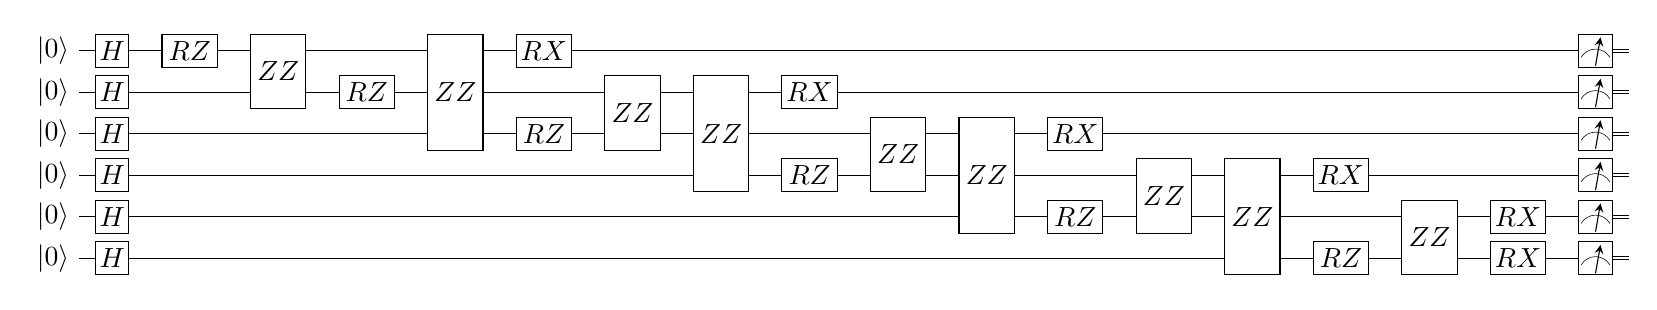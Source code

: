 \begin{tikzpicture}[scale=1.0,x=1pt,y=1pt]
\filldraw[color=white] (0.0, -7.5) rectangle (560.0, 82.5);
% Drawing wires
% Line 2: a W |0\rangle
\draw[color=black] (0.0,75.0) -- (548.0,75.0);
\draw[color=black] (548.0,74.5) -- (560.0,74.5);
\draw[color=black] (548.0,75.5) -- (560.0,75.5);
\draw[color=black] (0.0,75.0) node[left] {$|0\rangle$};
% Line 3: b W |0\rangle
\draw[color=black] (0.0,60.0) -- (548.0,60.0);
\draw[color=black] (548.0,59.5) -- (560.0,59.5);
\draw[color=black] (548.0,60.5) -- (560.0,60.5);
\draw[color=black] (0.0,60.0) node[left] {$|0\rangle$};
% Line 4: c W |0\rangle
\draw[color=black] (0.0,45.0) -- (548.0,45.0);
\draw[color=black] (548.0,44.5) -- (560.0,44.5);
\draw[color=black] (548.0,45.5) -- (560.0,45.5);
\draw[color=black] (0.0,45.0) node[left] {$|0\rangle$};
% Line 5: d W |0\rangle
\draw[color=black] (0.0,30.0) -- (548.0,30.0);
\draw[color=black] (548.0,29.5) -- (560.0,29.5);
\draw[color=black] (548.0,30.5) -- (560.0,30.5);
\draw[color=black] (0.0,30.0) node[left] {$|0\rangle$};
% Line 6: e W |0\rangle
\draw[color=black] (0.0,15.0) -- (548.0,15.0);
\draw[color=black] (548.0,14.5) -- (560.0,14.5);
\draw[color=black] (548.0,15.5) -- (560.0,15.5);
\draw[color=black] (0.0,15.0) node[left] {$|0\rangle$};
% Line 7: f W |0\rangle
\draw[color=black] (0.0,0.0) -- (548.0,0.0);
\draw[color=black] (548.0,-0.5) -- (560.0,-0.5);
\draw[color=black] (548.0,0.5) -- (560.0,0.5);
\draw[color=black] (0.0,0.0) node[left] {$|0\rangle$};
% Done with wires; drawing gates
% Line 8: a H
\begin{scope}
\draw[fill=white] (12.0, 75.0) +(-45.0:8.485pt and 8.485pt) -- +(45.0:8.485pt and 8.485pt) -- +(135.0:8.485pt and 8.485pt) -- +(225.0:8.485pt and 8.485pt) -- cycle;
\clip (12.0, 75.0) +(-45.0:8.485pt and 8.485pt) -- +(45.0:8.485pt and 8.485pt) -- +(135.0:8.485pt and 8.485pt) -- +(225.0:8.485pt and 8.485pt) -- cycle;
\draw (12.0, 75.0) node {$H$};
\end{scope}
% Line 10: b H
\begin{scope}
\draw[fill=white] (12.0, 60.0) +(-45.0:8.485pt and 8.485pt) -- +(45.0:8.485pt and 8.485pt) -- +(135.0:8.485pt and 8.485pt) -- +(225.0:8.485pt and 8.485pt) -- cycle;
\clip (12.0, 60.0) +(-45.0:8.485pt and 8.485pt) -- +(45.0:8.485pt and 8.485pt) -- +(135.0:8.485pt and 8.485pt) -- +(225.0:8.485pt and 8.485pt) -- cycle;
\draw (12.0, 60.0) node {$H$};
\end{scope}
% Line 13: c H
\begin{scope}
\draw[fill=white] (12.0, 45.0) +(-45.0:8.485pt and 8.485pt) -- +(45.0:8.485pt and 8.485pt) -- +(135.0:8.485pt and 8.485pt) -- +(225.0:8.485pt and 8.485pt) -- cycle;
\clip (12.0, 45.0) +(-45.0:8.485pt and 8.485pt) -- +(45.0:8.485pt and 8.485pt) -- +(135.0:8.485pt and 8.485pt) -- +(225.0:8.485pt and 8.485pt) -- cycle;
\draw (12.0, 45.0) node {$H$};
\end{scope}
% Line 18: d H
\begin{scope}
\draw[fill=white] (12.0, 30.0) +(-45.0:8.485pt and 8.485pt) -- +(45.0:8.485pt and 8.485pt) -- +(135.0:8.485pt and 8.485pt) -- +(225.0:8.485pt and 8.485pt) -- cycle;
\clip (12.0, 30.0) +(-45.0:8.485pt and 8.485pt) -- +(45.0:8.485pt and 8.485pt) -- +(135.0:8.485pt and 8.485pt) -- +(225.0:8.485pt and 8.485pt) -- cycle;
\draw (12.0, 30.0) node {$H$};
\end{scope}
% Line 23: e H
\begin{scope}
\draw[fill=white] (12.0, 15.0) +(-45.0:8.485pt and 8.485pt) -- +(45.0:8.485pt and 8.485pt) -- +(135.0:8.485pt and 8.485pt) -- +(225.0:8.485pt and 8.485pt) -- cycle;
\clip (12.0, 15.0) +(-45.0:8.485pt and 8.485pt) -- +(45.0:8.485pt and 8.485pt) -- +(135.0:8.485pt and 8.485pt) -- +(225.0:8.485pt and 8.485pt) -- cycle;
\draw (12.0, 15.0) node {$H$};
\end{scope}
% Line 28: f H
\begin{scope}
\draw[fill=white] (12.0, -0.0) +(-45.0:8.485pt and 8.485pt) -- +(45.0:8.485pt and 8.485pt) -- +(135.0:8.485pt and 8.485pt) -- +(225.0:8.485pt and 8.485pt) -- cycle;
\clip (12.0, -0.0) +(-45.0:8.485pt and 8.485pt) -- +(45.0:8.485pt and 8.485pt) -- +(135.0:8.485pt and 8.485pt) -- +(225.0:8.485pt and 8.485pt) -- cycle;
\draw (12.0, -0.0) node {$H$};
\end{scope}
% Line 9: a G $RZ$ width=20
\begin{scope}
\draw[fill=white] (40.0, 75.0) +(-45.0:14.142pt and 8.485pt) -- +(45.0:14.142pt and 8.485pt) -- +(135.0:14.142pt and 8.485pt) -- +(225.0:14.142pt and 8.485pt) -- cycle;
\clip (40.0, 75.0) +(-45.0:14.142pt and 8.485pt) -- +(45.0:14.142pt and 8.485pt) -- +(135.0:14.142pt and 8.485pt) -- +(225.0:14.142pt and 8.485pt) -- cycle;
\draw (40.0, 75.0) node {$RZ$};
\end{scope}
% Line 11: a b G $ZZ$ width=20
\draw (72.0,75.0) -- (72.0,60.0);
\begin{scope}
\draw[fill=white] (72.0, 67.5) +(-45.0:14.142pt and 19.092pt) -- +(45.0:14.142pt and 19.092pt) -- +(135.0:14.142pt and 19.092pt) -- +(225.0:14.142pt and 19.092pt) -- cycle;
\clip (72.0, 67.5) +(-45.0:14.142pt and 19.092pt) -- +(45.0:14.142pt and 19.092pt) -- +(135.0:14.142pt and 19.092pt) -- +(225.0:14.142pt and 19.092pt) -- cycle;
\draw (72.0, 67.5) node {$ZZ$};
\end{scope}
% Line 12: b G $RZ$ width=20
\begin{scope}
\draw[fill=white] (104.0, 60.0) +(-45.0:14.142pt and 8.485pt) -- +(45.0:14.142pt and 8.485pt) -- +(135.0:14.142pt and 8.485pt) -- +(225.0:14.142pt and 8.485pt) -- cycle;
\clip (104.0, 60.0) +(-45.0:14.142pt and 8.485pt) -- +(45.0:14.142pt and 8.485pt) -- +(135.0:14.142pt and 8.485pt) -- +(225.0:14.142pt and 8.485pt) -- cycle;
\draw (104.0, 60.0) node {$RZ$};
\end{scope}
% Line 14: a b c G $ZZ$ width=20
\draw (136.0,75.0) -- (136.0,45.0);
\begin{scope}
\draw[fill=white] (136.0, 60.0) +(-45.0:14.142pt and 29.698pt) -- +(45.0:14.142pt and 29.698pt) -- +(135.0:14.142pt and 29.698pt) -- +(225.0:14.142pt and 29.698pt) -- cycle;
\clip (136.0, 60.0) +(-45.0:14.142pt and 29.698pt) -- +(45.0:14.142pt and 29.698pt) -- +(135.0:14.142pt and 29.698pt) -- +(225.0:14.142pt and 29.698pt) -- cycle;
\draw (136.0, 60.0) node {$ZZ$};
\end{scope}
% Line 15: a G $RX$ width=20
\begin{scope}
\draw[fill=white] (168.0, 75.0) +(-45.0:14.142pt and 8.485pt) -- +(45.0:14.142pt and 8.485pt) -- +(135.0:14.142pt and 8.485pt) -- +(225.0:14.142pt and 8.485pt) -- cycle;
\clip (168.0, 75.0) +(-45.0:14.142pt and 8.485pt) -- +(45.0:14.142pt and 8.485pt) -- +(135.0:14.142pt and 8.485pt) -- +(225.0:14.142pt and 8.485pt) -- cycle;
\draw (168.0, 75.0) node {$RX$};
\end{scope}
% Line 16: c G $RZ$ width=20
\begin{scope}
\draw[fill=white] (168.0, 45.0) +(-45.0:14.142pt and 8.485pt) -- +(45.0:14.142pt and 8.485pt) -- +(135.0:14.142pt and 8.485pt) -- +(225.0:14.142pt and 8.485pt) -- cycle;
\clip (168.0, 45.0) +(-45.0:14.142pt and 8.485pt) -- +(45.0:14.142pt and 8.485pt) -- +(135.0:14.142pt and 8.485pt) -- +(225.0:14.142pt and 8.485pt) -- cycle;
\draw (168.0, 45.0) node {$RZ$};
\end{scope}
% Line 17: b c G $ZZ$ width=20
\draw (200.0,60.0) -- (200.0,45.0);
\begin{scope}
\draw[fill=white] (200.0, 52.5) +(-45.0:14.142pt and 19.092pt) -- +(45.0:14.142pt and 19.092pt) -- +(135.0:14.142pt and 19.092pt) -- +(225.0:14.142pt and 19.092pt) -- cycle;
\clip (200.0, 52.5) +(-45.0:14.142pt and 19.092pt) -- +(45.0:14.142pt and 19.092pt) -- +(135.0:14.142pt and 19.092pt) -- +(225.0:14.142pt and 19.092pt) -- cycle;
\draw (200.0, 52.5) node {$ZZ$};
\end{scope}
% Line 19: b c d G $ZZ$ width=20
\draw (232.0,60.0) -- (232.0,30.0);
\begin{scope}
\draw[fill=white] (232.0, 45.0) +(-45.0:14.142pt and 29.698pt) -- +(45.0:14.142pt and 29.698pt) -- +(135.0:14.142pt and 29.698pt) -- +(225.0:14.142pt and 29.698pt) -- cycle;
\clip (232.0, 45.0) +(-45.0:14.142pt and 29.698pt) -- +(45.0:14.142pt and 29.698pt) -- +(135.0:14.142pt and 29.698pt) -- +(225.0:14.142pt and 29.698pt) -- cycle;
\draw (232.0, 45.0) node {$ZZ$};
\end{scope}
% Line 20: b G $RX$ width=20
\begin{scope}
\draw[fill=white] (264.0, 60.0) +(-45.0:14.142pt and 8.485pt) -- +(45.0:14.142pt and 8.485pt) -- +(135.0:14.142pt and 8.485pt) -- +(225.0:14.142pt and 8.485pt) -- cycle;
\clip (264.0, 60.0) +(-45.0:14.142pt and 8.485pt) -- +(45.0:14.142pt and 8.485pt) -- +(135.0:14.142pt and 8.485pt) -- +(225.0:14.142pt and 8.485pt) -- cycle;
\draw (264.0, 60.0) node {$RX$};
\end{scope}
% Line 21: d G $RZ$ width=20
\begin{scope}
\draw[fill=white] (264.0, 30.0) +(-45.0:14.142pt and 8.485pt) -- +(45.0:14.142pt and 8.485pt) -- +(135.0:14.142pt and 8.485pt) -- +(225.0:14.142pt and 8.485pt) -- cycle;
\clip (264.0, 30.0) +(-45.0:14.142pt and 8.485pt) -- +(45.0:14.142pt and 8.485pt) -- +(135.0:14.142pt and 8.485pt) -- +(225.0:14.142pt and 8.485pt) -- cycle;
\draw (264.0, 30.0) node {$RZ$};
\end{scope}
% Line 22: c d G $ZZ$ width=20
\draw (296.0,45.0) -- (296.0,30.0);
\begin{scope}
\draw[fill=white] (296.0, 37.5) +(-45.0:14.142pt and 19.092pt) -- +(45.0:14.142pt and 19.092pt) -- +(135.0:14.142pt and 19.092pt) -- +(225.0:14.142pt and 19.092pt) -- cycle;
\clip (296.0, 37.5) +(-45.0:14.142pt and 19.092pt) -- +(45.0:14.142pt and 19.092pt) -- +(135.0:14.142pt and 19.092pt) -- +(225.0:14.142pt and 19.092pt) -- cycle;
\draw (296.0, 37.5) node {$ZZ$};
\end{scope}
% Line 24: c d e G $ZZ$ width=20
\draw (328.0,45.0) -- (328.0,15.0);
\begin{scope}
\draw[fill=white] (328.0, 30.0) +(-45.0:14.142pt and 29.698pt) -- +(45.0:14.142pt and 29.698pt) -- +(135.0:14.142pt and 29.698pt) -- +(225.0:14.142pt and 29.698pt) -- cycle;
\clip (328.0, 30.0) +(-45.0:14.142pt and 29.698pt) -- +(45.0:14.142pt and 29.698pt) -- +(135.0:14.142pt and 29.698pt) -- +(225.0:14.142pt and 29.698pt) -- cycle;
\draw (328.0, 30.0) node {$ZZ$};
\end{scope}
% Line 25: c G $RX$ width=20
\begin{scope}
\draw[fill=white] (360.0, 45.0) +(-45.0:14.142pt and 8.485pt) -- +(45.0:14.142pt and 8.485pt) -- +(135.0:14.142pt and 8.485pt) -- +(225.0:14.142pt and 8.485pt) -- cycle;
\clip (360.0, 45.0) +(-45.0:14.142pt and 8.485pt) -- +(45.0:14.142pt and 8.485pt) -- +(135.0:14.142pt and 8.485pt) -- +(225.0:14.142pt and 8.485pt) -- cycle;
\draw (360.0, 45.0) node {$RX$};
\end{scope}
% Line 26: e G $RZ$ width=20
\begin{scope}
\draw[fill=white] (360.0, 15.0) +(-45.0:14.142pt and 8.485pt) -- +(45.0:14.142pt and 8.485pt) -- +(135.0:14.142pt and 8.485pt) -- +(225.0:14.142pt and 8.485pt) -- cycle;
\clip (360.0, 15.0) +(-45.0:14.142pt and 8.485pt) -- +(45.0:14.142pt and 8.485pt) -- +(135.0:14.142pt and 8.485pt) -- +(225.0:14.142pt and 8.485pt) -- cycle;
\draw (360.0, 15.0) node {$RZ$};
\end{scope}
% Line 27: d e G $ZZ$ width=20
\draw (392.0,30.0) -- (392.0,15.0);
\begin{scope}
\draw[fill=white] (392.0, 22.5) +(-45.0:14.142pt and 19.092pt) -- +(45.0:14.142pt and 19.092pt) -- +(135.0:14.142pt and 19.092pt) -- +(225.0:14.142pt and 19.092pt) -- cycle;
\clip (392.0, 22.5) +(-45.0:14.142pt and 19.092pt) -- +(45.0:14.142pt and 19.092pt) -- +(135.0:14.142pt and 19.092pt) -- +(225.0:14.142pt and 19.092pt) -- cycle;
\draw (392.0, 22.5) node {$ZZ$};
\end{scope}
% Line 29: d e f G $ZZ$ width=20
\draw (424.0,30.0) -- (424.0,0.0);
\begin{scope}
\draw[fill=white] (424.0, 15.0) +(-45.0:14.142pt and 29.698pt) -- +(45.0:14.142pt and 29.698pt) -- +(135.0:14.142pt and 29.698pt) -- +(225.0:14.142pt and 29.698pt) -- cycle;
\clip (424.0, 15.0) +(-45.0:14.142pt and 29.698pt) -- +(45.0:14.142pt and 29.698pt) -- +(135.0:14.142pt and 29.698pt) -- +(225.0:14.142pt and 29.698pt) -- cycle;
\draw (424.0, 15.0) node {$ZZ$};
\end{scope}
% Line 30: d G $RX$ width=20
\begin{scope}
\draw[fill=white] (456.0, 30.0) +(-45.0:14.142pt and 8.485pt) -- +(45.0:14.142pt and 8.485pt) -- +(135.0:14.142pt and 8.485pt) -- +(225.0:14.142pt and 8.485pt) -- cycle;
\clip (456.0, 30.0) +(-45.0:14.142pt and 8.485pt) -- +(45.0:14.142pt and 8.485pt) -- +(135.0:14.142pt and 8.485pt) -- +(225.0:14.142pt and 8.485pt) -- cycle;
\draw (456.0, 30.0) node {$RX$};
\end{scope}
% Line 31: f G $RZ$ width=20
\begin{scope}
\draw[fill=white] (456.0, -0.0) +(-45.0:14.142pt and 8.485pt) -- +(45.0:14.142pt and 8.485pt) -- +(135.0:14.142pt and 8.485pt) -- +(225.0:14.142pt and 8.485pt) -- cycle;
\clip (456.0, -0.0) +(-45.0:14.142pt and 8.485pt) -- +(45.0:14.142pt and 8.485pt) -- +(135.0:14.142pt and 8.485pt) -- +(225.0:14.142pt and 8.485pt) -- cycle;
\draw (456.0, -0.0) node {$RZ$};
\end{scope}
% Line 32: e f G $ZZ$ width=20
\draw (488.0,15.0) -- (488.0,0.0);
\begin{scope}
\draw[fill=white] (488.0, 7.5) +(-45.0:14.142pt and 19.092pt) -- +(45.0:14.142pt and 19.092pt) -- +(135.0:14.142pt and 19.092pt) -- +(225.0:14.142pt and 19.092pt) -- cycle;
\clip (488.0, 7.5) +(-45.0:14.142pt and 19.092pt) -- +(45.0:14.142pt and 19.092pt) -- +(135.0:14.142pt and 19.092pt) -- +(225.0:14.142pt and 19.092pt) -- cycle;
\draw (488.0, 7.5) node {$ZZ$};
\end{scope}
% Line 33: e G $RX$ width=20
\begin{scope}
\draw[fill=white] (520.0, 15.0) +(-45.0:14.142pt and 8.485pt) -- +(45.0:14.142pt and 8.485pt) -- +(135.0:14.142pt and 8.485pt) -- +(225.0:14.142pt and 8.485pt) -- cycle;
\clip (520.0, 15.0) +(-45.0:14.142pt and 8.485pt) -- +(45.0:14.142pt and 8.485pt) -- +(135.0:14.142pt and 8.485pt) -- +(225.0:14.142pt and 8.485pt) -- cycle;
\draw (520.0, 15.0) node {$RX$};
\end{scope}
% Line 34: f G $RX$ width=20
\begin{scope}
\draw[fill=white] (520.0, -0.0) +(-45.0:14.142pt and 8.485pt) -- +(45.0:14.142pt and 8.485pt) -- +(135.0:14.142pt and 8.485pt) -- +(225.0:14.142pt and 8.485pt) -- cycle;
\clip (520.0, -0.0) +(-45.0:14.142pt and 8.485pt) -- +(45.0:14.142pt and 8.485pt) -- +(135.0:14.142pt and 8.485pt) -- +(225.0:14.142pt and 8.485pt) -- cycle;
\draw (520.0, -0.0) node {$RX$};
\end{scope}
% Line 35: a M
\draw[fill=white] (542.0, 69.0) rectangle (554.0, 81.0);
\draw[very thin] (548.0, 75.6) arc (90:150:6.0pt);
\draw[very thin] (548.0, 75.6) arc (90:30:6.0pt);
\draw[->,>=stealth] (548.0, 69.6) -- +(80:10.392pt);
% Line 36: b M
\draw[fill=white] (542.0, 54.0) rectangle (554.0, 66.0);
\draw[very thin] (548.0, 60.6) arc (90:150:6.0pt);
\draw[very thin] (548.0, 60.6) arc (90:30:6.0pt);
\draw[->,>=stealth] (548.0, 54.6) -- +(80:10.392pt);
% Line 37: c M
\draw[fill=white] (542.0, 39.0) rectangle (554.0, 51.0);
\draw[very thin] (548.0, 45.6) arc (90:150:6.0pt);
\draw[very thin] (548.0, 45.6) arc (90:30:6.0pt);
\draw[->,>=stealth] (548.0, 39.6) -- +(80:10.392pt);
% Line 38: d M
\draw[fill=white] (542.0, 24.0) rectangle (554.0, 36.0);
\draw[very thin] (548.0, 30.6) arc (90:150:6.0pt);
\draw[very thin] (548.0, 30.6) arc (90:30:6.0pt);
\draw[->,>=stealth] (548.0, 24.6) -- +(80:10.392pt);
% Line 39: e M
\draw[fill=white] (542.0, 9.0) rectangle (554.0, 21.0);
\draw[very thin] (548.0, 15.6) arc (90:150:6.0pt);
\draw[very thin] (548.0, 15.6) arc (90:30:6.0pt);
\draw[->,>=stealth] (548.0, 9.6) -- +(80:10.392pt);
% Line 40: f M
\draw[fill=white] (542.0, -6.0) rectangle (554.0, 6.0);
\draw[very thin] (548.0, 0.6) arc (90:150:6.0pt);
\draw[very thin] (548.0, 0.6) arc (90:30:6.0pt);
\draw[->,>=stealth] (548.0, -5.4) -- +(80:10.392pt);
% Done with gates; drawing ending labels
% Done with ending labels; drawing cut lines and comments
% Done with comments
\end{tikzpicture}
